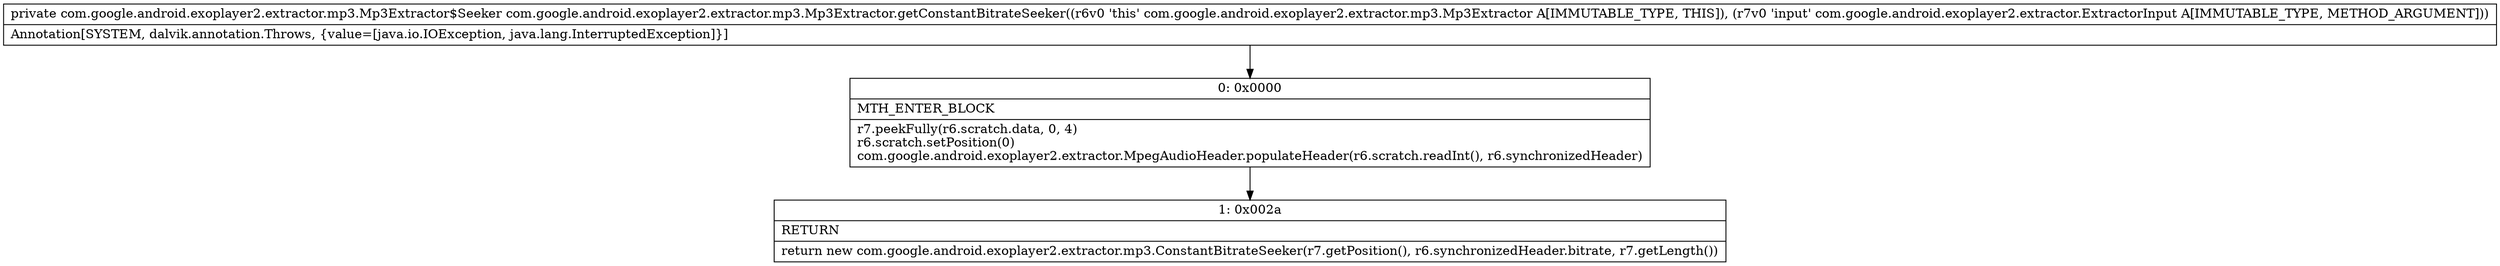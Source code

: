 digraph "CFG forcom.google.android.exoplayer2.extractor.mp3.Mp3Extractor.getConstantBitrateSeeker(Lcom\/google\/android\/exoplayer2\/extractor\/ExtractorInput;)Lcom\/google\/android\/exoplayer2\/extractor\/mp3\/Mp3Extractor$Seeker;" {
Node_0 [shape=record,label="{0\:\ 0x0000|MTH_ENTER_BLOCK\l|r7.peekFully(r6.scratch.data, 0, 4)\lr6.scratch.setPosition(0)\lcom.google.android.exoplayer2.extractor.MpegAudioHeader.populateHeader(r6.scratch.readInt(), r6.synchronizedHeader)\l}"];
Node_1 [shape=record,label="{1\:\ 0x002a|RETURN\l|return new com.google.android.exoplayer2.extractor.mp3.ConstantBitrateSeeker(r7.getPosition(), r6.synchronizedHeader.bitrate, r7.getLength())\l}"];
MethodNode[shape=record,label="{private com.google.android.exoplayer2.extractor.mp3.Mp3Extractor$Seeker com.google.android.exoplayer2.extractor.mp3.Mp3Extractor.getConstantBitrateSeeker((r6v0 'this' com.google.android.exoplayer2.extractor.mp3.Mp3Extractor A[IMMUTABLE_TYPE, THIS]), (r7v0 'input' com.google.android.exoplayer2.extractor.ExtractorInput A[IMMUTABLE_TYPE, METHOD_ARGUMENT]))  | Annotation[SYSTEM, dalvik.annotation.Throws, \{value=[java.io.IOException, java.lang.InterruptedException]\}]\l}"];
MethodNode -> Node_0;
Node_0 -> Node_1;
}

